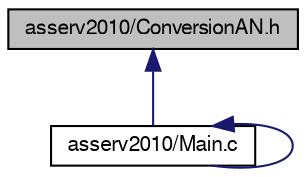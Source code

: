 digraph G
{
  edge [fontname="FreeSans",fontsize="10",labelfontname="FreeSans",labelfontsize="10"];
  node [fontname="FreeSans",fontsize="10",shape=record];
  Node1 [label="asserv2010/ConversionAN.h",height=0.2,width=0.4,color="black", fillcolor="grey75", style="filled" fontcolor="black"];
  Node1 -> Node2 [dir=back,color="midnightblue",fontsize="10",style="solid",fontname="FreeSans"];
  Node2 [label="asserv2010/Main.c",height=0.2,width=0.4,color="black", fillcolor="white", style="filled",URL="$_main_8c.html"];
  Node2 -> Node2 [dir=back,color="midnightblue",fontsize="10",style="solid",fontname="FreeSans"];
}
